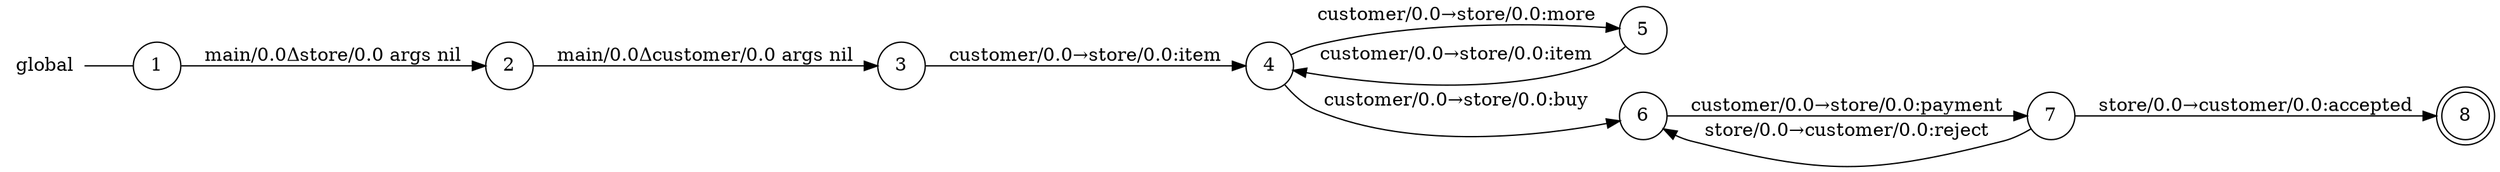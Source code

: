 digraph global {
	rankdir="LR";
	n_0 [label="global", shape="plaintext"];
	n_1 [id="8", shape=circle, label="5"];
	n_2 [id="1", shape=circle, label="1"];
	n_0 -> n_2 [arrowhead=none];
	n_3 [id="4", shape=circle, label="6"];
	n_4 [id="6", shape=doublecircle, label="8"];
	n_5 [id="3", shape=circle, label="3"];
	n_6 [id="2", shape=circle, label="2"];
	n_7 [id="10", shape=circle, label="4"];
	n_8 [id="5", shape=circle, label="7"];

	n_7 -> n_3 [id="[$e|5]", label="customer/0.0→store/0.0:buy"];
	n_6 -> n_5 [id="[$e|11]", label="main/0.0Δcustomer/0.0 args nil"];
	n_2 -> n_6 [id="[$e|6]", label="main/0.0Δstore/0.0 args nil"];
	n_5 -> n_7 [id="[$e|16]", label="customer/0.0→store/0.0:item"];
	n_1 -> n_7 [id="[$e|17]", label="customer/0.0→store/0.0:item"];
	n_8 -> n_4 [id="[$e|4]", label="store/0.0→customer/0.0:accepted"];
	n_3 -> n_8 [id="[$e|14]", label="customer/0.0→store/0.0:payment"];
	n_8 -> n_3 [id="[$e|18]", label="store/0.0→customer/0.0:reject"];
	n_7 -> n_1 [id="[$e|9]", label="customer/0.0→store/0.0:more"];
}
